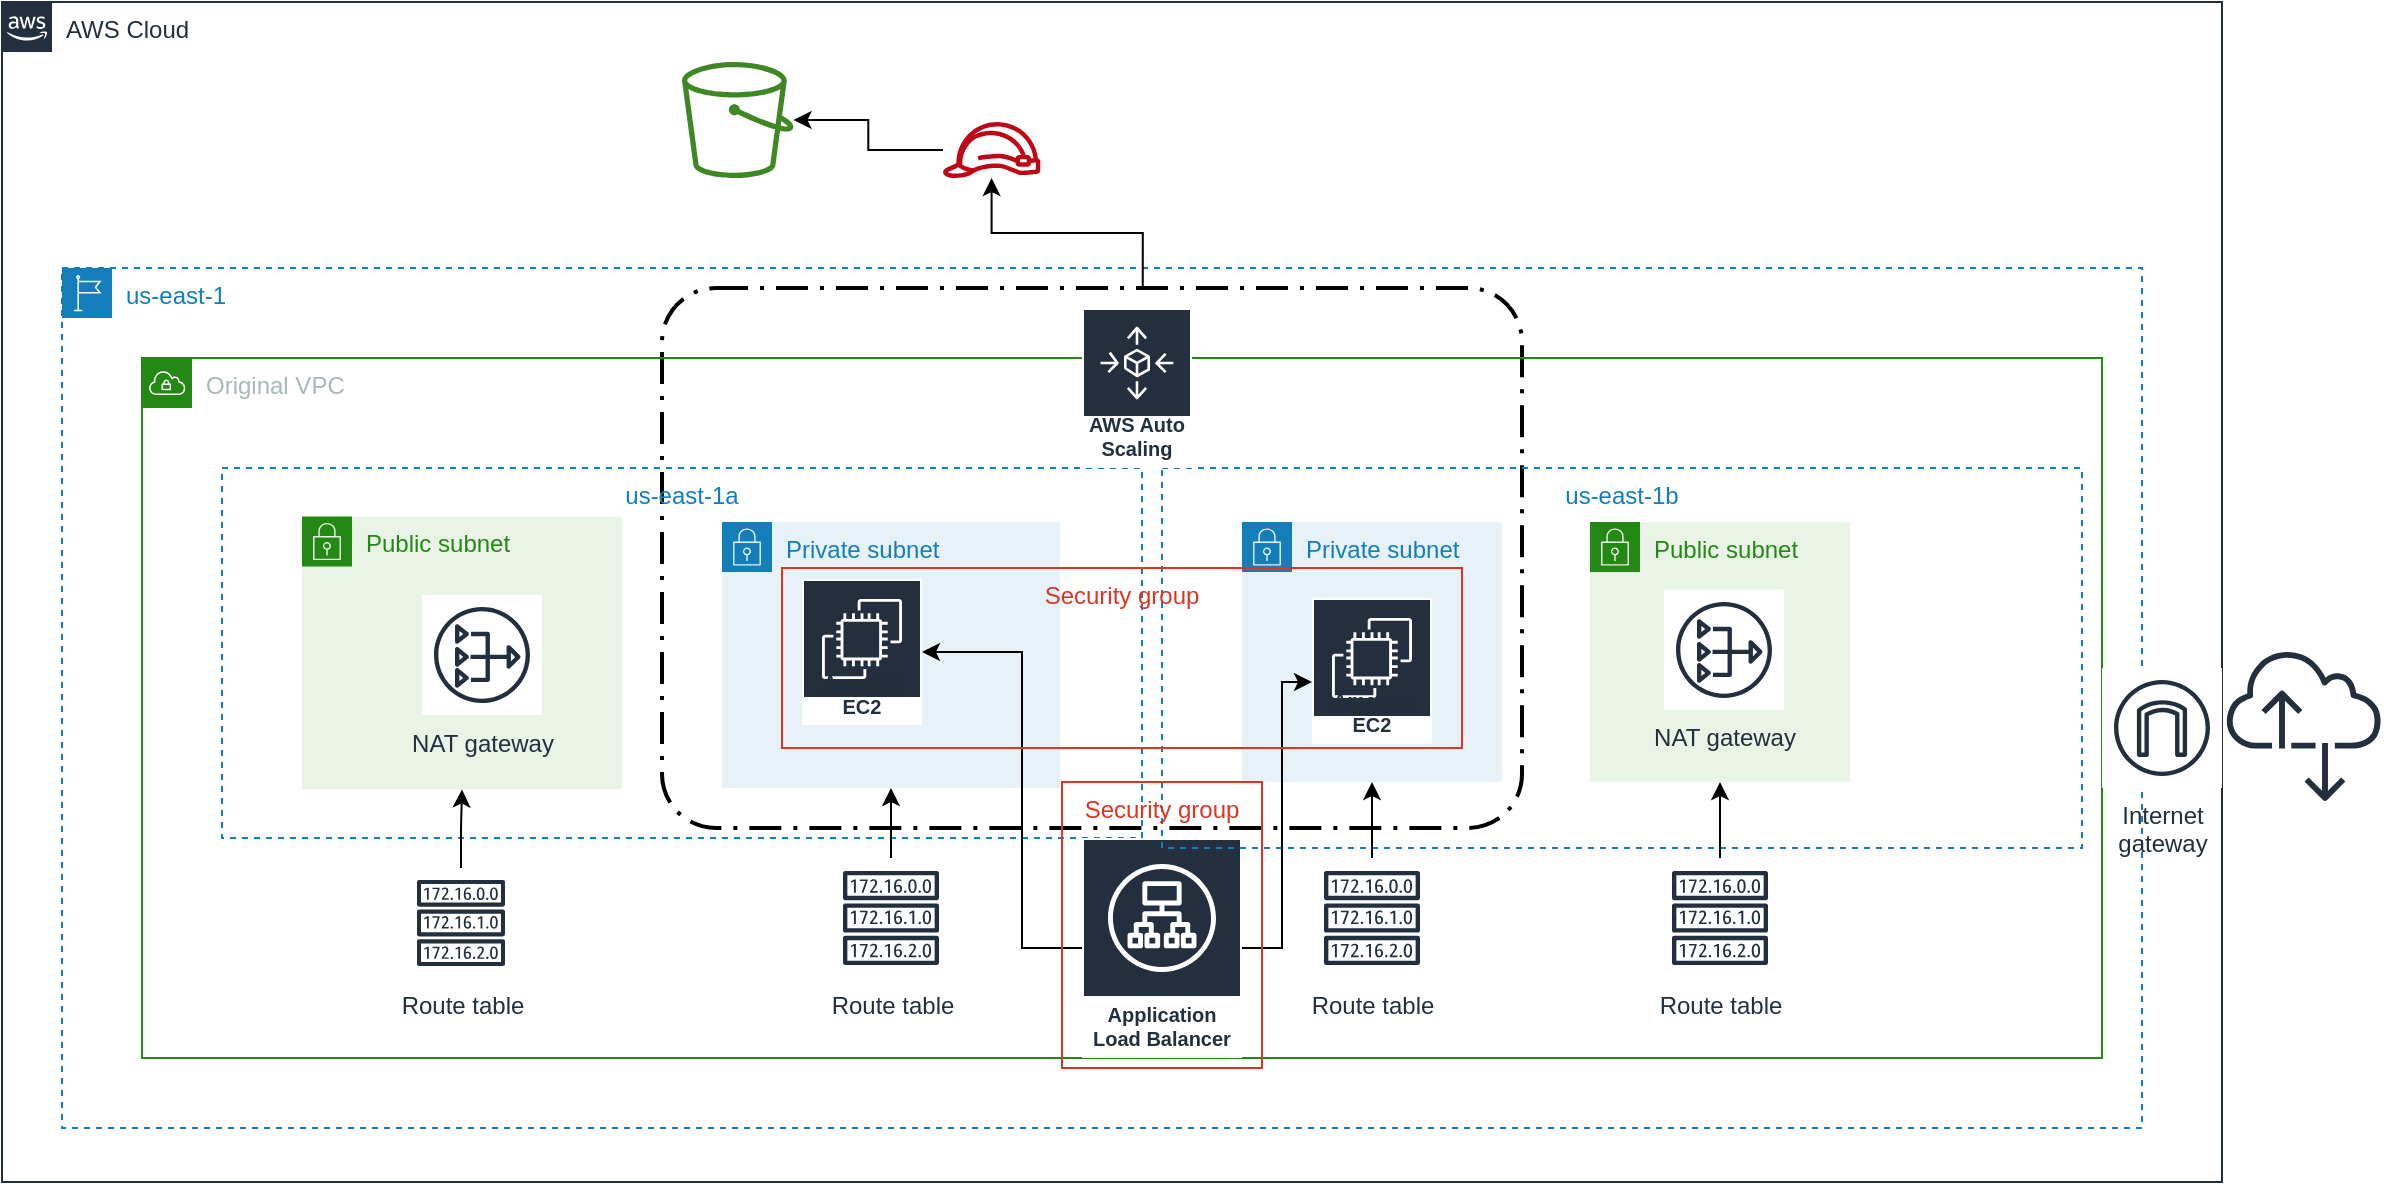 <mxfile version="21.6.1" type="github">
  <diagram name="Page-1" id="K5Yx-MWFr-CgtCz-KE08">
    <mxGraphModel dx="1183" dy="751" grid="1" gridSize="10" guides="1" tooltips="1" connect="1" arrows="1" fold="1" page="1" pageScale="1" pageWidth="827" pageHeight="1169" math="0" shadow="0">
      <root>
        <mxCell id="0" />
        <mxCell id="1" parent="0" />
        <mxCell id="L4f1_SwFj-eXX3KA53Bz-29" value="" style="rounded=1;arcSize=10;dashed=1;fillColor=none;gradientColor=none;dashPattern=8 3 1 3;strokeWidth=2;" vertex="1" parent="1">
          <mxGeometry x="420" y="263" width="430" height="270" as="geometry" />
        </mxCell>
        <mxCell id="2gF3RtqNhWru5DEZii_x-1" value="AWS Cloud" style="points=[[0,0],[0.25,0],[0.5,0],[0.75,0],[1,0],[1,0.25],[1,0.5],[1,0.75],[1,1],[0.75,1],[0.5,1],[0.25,1],[0,1],[0,0.75],[0,0.5],[0,0.25]];outlineConnect=0;gradientColor=none;html=1;whiteSpace=wrap;fontSize=12;fontStyle=0;container=1;pointerEvents=0;collapsible=0;recursiveResize=0;shape=mxgraph.aws4.group;grIcon=mxgraph.aws4.group_aws_cloud_alt;strokeColor=#232F3E;fillColor=none;verticalAlign=top;align=left;spacingLeft=30;fontColor=#232F3E;dashed=0;" parent="1" vertex="1">
          <mxGeometry x="90" y="120" width="1110" height="590" as="geometry" />
        </mxCell>
        <mxCell id="2gF3RtqNhWru5DEZii_x-2" value="us-east-1" style="points=[[0,0],[0.25,0],[0.5,0],[0.75,0],[1,0],[1,0.25],[1,0.5],[1,0.75],[1,1],[0.75,1],[0.5,1],[0.25,1],[0,1],[0,0.75],[0,0.5],[0,0.25]];outlineConnect=0;gradientColor=none;html=1;whiteSpace=wrap;fontSize=12;fontStyle=0;container=1;pointerEvents=0;collapsible=0;recursiveResize=0;shape=mxgraph.aws4.group;grIcon=mxgraph.aws4.group_region;strokeColor=#147EBA;fillColor=none;verticalAlign=top;align=left;spacingLeft=30;fontColor=#147EBA;dashed=1;" parent="2gF3RtqNhWru5DEZii_x-1" vertex="1">
          <mxGeometry x="30" y="133" width="1040" height="430" as="geometry" />
        </mxCell>
        <mxCell id="2gF3RtqNhWru5DEZii_x-4" value="Original VPC" style="points=[[0,0],[0.25,0],[0.5,0],[0.75,0],[1,0],[1,0.25],[1,0.5],[1,0.75],[1,1],[0.75,1],[0.5,1],[0.25,1],[0,1],[0,0.75],[0,0.5],[0,0.25]];outlineConnect=0;gradientColor=none;html=1;whiteSpace=wrap;fontSize=12;fontStyle=0;container=1;pointerEvents=0;collapsible=0;recursiveResize=0;shape=mxgraph.aws4.group;grIcon=mxgraph.aws4.group_vpc;strokeColor=#248814;fillColor=none;verticalAlign=top;align=left;spacingLeft=30;fontColor=#AAB7B8;dashed=0;" parent="2gF3RtqNhWru5DEZii_x-2" vertex="1">
          <mxGeometry x="40" y="45" width="980" height="350" as="geometry" />
        </mxCell>
        <mxCell id="2gF3RtqNhWru5DEZii_x-3" value="us-east-1a" style="fillColor=none;strokeColor=#147EBA;dashed=1;verticalAlign=top;fontStyle=0;fontColor=#147EBA;whiteSpace=wrap;html=1;" parent="2gF3RtqNhWru5DEZii_x-4" vertex="1">
          <mxGeometry x="40" y="55" width="460" height="185" as="geometry" />
        </mxCell>
        <mxCell id="2gF3RtqNhWru5DEZii_x-16" value="Public subnet" style="points=[[0,0],[0.25,0],[0.5,0],[0.75,0],[1,0],[1,0.25],[1,0.5],[1,0.75],[1,1],[0.75,1],[0.5,1],[0.25,1],[0,1],[0,0.75],[0,0.5],[0,0.25]];outlineConnect=0;gradientColor=none;html=1;whiteSpace=wrap;fontSize=12;fontStyle=0;container=1;pointerEvents=0;collapsible=0;recursiveResize=0;shape=mxgraph.aws4.group;grIcon=mxgraph.aws4.group_security_group;grStroke=0;strokeColor=#248814;fillColor=#E9F3E6;verticalAlign=top;align=left;spacingLeft=30;fontColor=#248814;dashed=0;" parent="2gF3RtqNhWru5DEZii_x-4" vertex="1">
          <mxGeometry x="80" y="79.25" width="160" height="136.5" as="geometry" />
        </mxCell>
        <mxCell id="L4f1_SwFj-eXX3KA53Bz-6" value="NAT gateway" style="sketch=0;outlineConnect=0;fontColor=#232F3E;gradientColor=none;strokeColor=#232F3E;fillColor=#ffffff;dashed=0;verticalLabelPosition=bottom;verticalAlign=top;align=center;html=1;fontSize=12;fontStyle=0;aspect=fixed;shape=mxgraph.aws4.resourceIcon;resIcon=mxgraph.aws4.nat_gateway;" vertex="1" parent="2gF3RtqNhWru5DEZii_x-4">
          <mxGeometry x="140" y="118.5" width="60" height="60" as="geometry" />
        </mxCell>
        <mxCell id="L4f1_SwFj-eXX3KA53Bz-28" style="edgeStyle=orthogonalEdgeStyle;rounded=0;orthogonalLoop=1;jettySize=auto;html=1;" edge="1" parent="2gF3RtqNhWru5DEZii_x-4" source="L4f1_SwFj-eXX3KA53Bz-11" target="2gF3RtqNhWru5DEZii_x-5">
          <mxGeometry relative="1" as="geometry" />
        </mxCell>
        <mxCell id="L4f1_SwFj-eXX3KA53Bz-11" value="Route table" style="sketch=0;outlineConnect=0;fontColor=#232F3E;gradientColor=none;strokeColor=#232F3E;fillColor=#ffffff;dashed=0;verticalLabelPosition=bottom;verticalAlign=top;align=center;html=1;fontSize=12;fontStyle=0;aspect=fixed;shape=mxgraph.aws4.resourceIcon;resIcon=mxgraph.aws4.route_table;" vertex="1" parent="2gF3RtqNhWru5DEZii_x-4">
          <mxGeometry x="344.5" y="250" width="60" height="60" as="geometry" />
        </mxCell>
        <mxCell id="L4f1_SwFj-eXX3KA53Bz-27" style="edgeStyle=orthogonalEdgeStyle;rounded=0;orthogonalLoop=1;jettySize=auto;html=1;" edge="1" parent="2gF3RtqNhWru5DEZii_x-4" source="L4f1_SwFj-eXX3KA53Bz-10" target="2gF3RtqNhWru5DEZii_x-16">
          <mxGeometry relative="1" as="geometry" />
        </mxCell>
        <mxCell id="L4f1_SwFj-eXX3KA53Bz-10" value="Route table" style="sketch=0;outlineConnect=0;fontColor=#232F3E;gradientColor=none;strokeColor=#232F3E;fillColor=#ffffff;dashed=0;verticalLabelPosition=bottom;verticalAlign=top;align=center;html=1;fontSize=12;fontStyle=0;aspect=fixed;shape=mxgraph.aws4.resourceIcon;resIcon=mxgraph.aws4.route_table;" vertex="1" parent="2gF3RtqNhWru5DEZii_x-4">
          <mxGeometry x="132" y="255" width="55" height="55" as="geometry" />
        </mxCell>
        <mxCell id="L4f1_SwFj-eXX3KA53Bz-14" value="Route table" style="sketch=0;outlineConnect=0;fontColor=#232F3E;gradientColor=none;strokeColor=#232F3E;fillColor=#ffffff;dashed=0;verticalLabelPosition=bottom;verticalAlign=top;align=center;html=1;fontSize=12;fontStyle=0;aspect=fixed;shape=mxgraph.aws4.resourceIcon;resIcon=mxgraph.aws4.route_table;" vertex="1" parent="2gF3RtqNhWru5DEZii_x-4">
          <mxGeometry x="585" y="250" width="60" height="60" as="geometry" />
        </mxCell>
        <mxCell id="L4f1_SwFj-eXX3KA53Bz-15" value="Route table" style="sketch=0;outlineConnect=0;fontColor=#232F3E;gradientColor=none;strokeColor=#232F3E;fillColor=#ffffff;dashed=0;verticalLabelPosition=bottom;verticalAlign=top;align=center;html=1;fontSize=12;fontStyle=0;aspect=fixed;shape=mxgraph.aws4.resourceIcon;resIcon=mxgraph.aws4.route_table;" vertex="1" parent="2gF3RtqNhWru5DEZii_x-4">
          <mxGeometry x="759" y="250" width="60" height="60" as="geometry" />
        </mxCell>
        <mxCell id="2gF3RtqNhWru5DEZii_x-5" value="Private subnet" style="points=[[0,0],[0.25,0],[0.5,0],[0.75,0],[1,0],[1,0.25],[1,0.5],[1,0.75],[1,1],[0.75,1],[0.5,1],[0.25,1],[0,1],[0,0.75],[0,0.5],[0,0.25]];outlineConnect=0;gradientColor=none;html=1;whiteSpace=wrap;fontSize=12;fontStyle=0;container=1;pointerEvents=0;collapsible=0;recursiveResize=0;shape=mxgraph.aws4.group;grIcon=mxgraph.aws4.group_security_group;grStroke=0;strokeColor=#147EBA;fillColor=#E6F2F8;verticalAlign=top;align=left;spacingLeft=30;fontColor=#147EBA;dashed=0;" parent="2gF3RtqNhWru5DEZii_x-4" vertex="1">
          <mxGeometry x="290" y="82" width="169" height="133" as="geometry" />
        </mxCell>
        <mxCell id="L4f1_SwFj-eXX3KA53Bz-25" value="Amazon EC2" style="sketch=0;outlineConnect=0;fontColor=#232F3E;gradientColor=none;strokeColor=#ffffff;fillColor=#232F3E;dashed=0;verticalLabelPosition=middle;verticalAlign=bottom;align=center;html=1;whiteSpace=wrap;fontSize=10;fontStyle=1;spacing=3;shape=mxgraph.aws4.productIcon;prIcon=mxgraph.aws4.ec2;" vertex="1" parent="2gF3RtqNhWru5DEZii_x-5">
          <mxGeometry x="40" y="28.5" width="60" height="73" as="geometry" />
        </mxCell>
        <mxCell id="L4f1_SwFj-eXX3KA53Bz-34" style="edgeStyle=orthogonalEdgeStyle;rounded=0;orthogonalLoop=1;jettySize=auto;html=1;" edge="1" parent="2gF3RtqNhWru5DEZii_x-4" source="L4f1_SwFj-eXX3KA53Bz-32" target="L4f1_SwFj-eXX3KA53Bz-25">
          <mxGeometry relative="1" as="geometry">
            <Array as="points">
              <mxPoint x="440" y="295" />
              <mxPoint x="440" y="147" />
            </Array>
          </mxGeometry>
        </mxCell>
        <mxCell id="L4f1_SwFj-eXX3KA53Bz-32" value="Application Load Balancer" style="sketch=0;outlineConnect=0;fontColor=#232F3E;gradientColor=none;strokeColor=#ffffff;fillColor=#232F3E;dashed=0;verticalLabelPosition=middle;verticalAlign=bottom;align=center;html=1;whiteSpace=wrap;fontSize=10;fontStyle=1;spacing=3;shape=mxgraph.aws4.productIcon;prIcon=mxgraph.aws4.application_load_balancer;" vertex="1" parent="2gF3RtqNhWru5DEZii_x-4">
          <mxGeometry x="470" y="240" width="80" height="110" as="geometry" />
        </mxCell>
        <mxCell id="L4f1_SwFj-eXX3KA53Bz-9" value="Internet&#xa;gateway" style="sketch=0;outlineConnect=0;fontColor=#232F3E;gradientColor=none;strokeColor=#232F3E;fillColor=#ffffff;dashed=0;verticalLabelPosition=bottom;verticalAlign=top;align=center;html=1;fontSize=12;fontStyle=0;aspect=fixed;shape=mxgraph.aws4.resourceIcon;resIcon=mxgraph.aws4.internet_gateway;" vertex="1" parent="2gF3RtqNhWru5DEZii_x-2">
          <mxGeometry x="1020" y="200" width="60" height="60" as="geometry" />
        </mxCell>
        <mxCell id="FpefazxUD7iuXqopsc2Z-3" value="" style="sketch=0;outlineConnect=0;fontColor=#232F3E;gradientColor=none;fillColor=#3F8624;strokeColor=none;dashed=0;verticalLabelPosition=bottom;verticalAlign=top;align=center;html=1;fontSize=12;fontStyle=0;aspect=fixed;pointerEvents=1;shape=mxgraph.aws4.bucket;" parent="2gF3RtqNhWru5DEZii_x-1" vertex="1">
          <mxGeometry x="340" y="30" width="55.77" height="58" as="geometry" />
        </mxCell>
        <mxCell id="L4f1_SwFj-eXX3KA53Bz-43" style="edgeStyle=orthogonalEdgeStyle;rounded=0;orthogonalLoop=1;jettySize=auto;html=1;" edge="1" parent="2gF3RtqNhWru5DEZii_x-1" source="L4f1_SwFj-eXX3KA53Bz-39" target="FpefazxUD7iuXqopsc2Z-3">
          <mxGeometry relative="1" as="geometry" />
        </mxCell>
        <mxCell id="L4f1_SwFj-eXX3KA53Bz-39" value="" style="sketch=0;outlineConnect=0;fontColor=#232F3E;gradientColor=none;fillColor=#BF0816;strokeColor=none;dashed=0;verticalLabelPosition=bottom;verticalAlign=top;align=center;html=1;fontSize=12;fontStyle=0;aspect=fixed;pointerEvents=1;shape=mxgraph.aws4.role;" vertex="1" parent="2gF3RtqNhWru5DEZii_x-1">
          <mxGeometry x="470" y="60" width="49.64" height="28" as="geometry" />
        </mxCell>
        <mxCell id="L4f1_SwFj-eXX3KA53Bz-8" value="" style="sketch=0;outlineConnect=0;fontColor=#232F3E;gradientColor=none;fillColor=#232F3D;strokeColor=none;dashed=0;verticalLabelPosition=bottom;verticalAlign=top;align=center;html=1;fontSize=12;fontStyle=0;aspect=fixed;pointerEvents=1;shape=mxgraph.aws4.internet_alt2;" vertex="1" parent="1">
          <mxGeometry x="1202" y="443" width="78" height="78" as="geometry" />
        </mxCell>
        <mxCell id="2gF3RtqNhWru5DEZii_x-7" value="us-east-1b" style="fillColor=none;strokeColor=#147EBA;dashed=1;verticalAlign=top;fontStyle=0;fontColor=#147EBA;whiteSpace=wrap;html=1;" parent="1" vertex="1">
          <mxGeometry x="670" y="353" width="460" height="190" as="geometry" />
        </mxCell>
        <mxCell id="2gF3RtqNhWru5DEZii_x-6" value="Public subnet" style="points=[[0,0],[0.25,0],[0.5,0],[0.75,0],[1,0],[1,0.25],[1,0.5],[1,0.75],[1,1],[0.75,1],[0.5,1],[0.25,1],[0,1],[0,0.75],[0,0.5],[0,0.25]];outlineConnect=0;gradientColor=none;html=1;whiteSpace=wrap;fontSize=12;fontStyle=0;container=1;pointerEvents=0;collapsible=0;recursiveResize=0;shape=mxgraph.aws4.group;grIcon=mxgraph.aws4.group_security_group;grStroke=0;strokeColor=#248814;fillColor=#E9F3E6;verticalAlign=top;align=left;spacingLeft=30;fontColor=#248814;dashed=0;" parent="1" vertex="1">
          <mxGeometry x="884" y="380" width="130" height="130" as="geometry" />
        </mxCell>
        <mxCell id="L4f1_SwFj-eXX3KA53Bz-7" value="NAT gateway" style="sketch=0;outlineConnect=0;fontColor=#232F3E;gradientColor=none;strokeColor=#232F3E;fillColor=#ffffff;dashed=0;verticalLabelPosition=bottom;verticalAlign=top;align=center;html=1;fontSize=12;fontStyle=0;aspect=fixed;shape=mxgraph.aws4.resourceIcon;resIcon=mxgraph.aws4.nat_gateway;" vertex="1" parent="2gF3RtqNhWru5DEZii_x-6">
          <mxGeometry x="37" y="34" width="60" height="60" as="geometry" />
        </mxCell>
        <mxCell id="2gF3RtqNhWru5DEZii_x-23" value="Private subnet" style="points=[[0,0],[0.25,0],[0.5,0],[0.75,0],[1,0],[1,0.25],[1,0.5],[1,0.75],[1,1],[0.75,1],[0.5,1],[0.25,1],[0,1],[0,0.75],[0,0.5],[0,0.25]];outlineConnect=0;gradientColor=none;html=1;whiteSpace=wrap;fontSize=12;fontStyle=0;container=1;pointerEvents=0;collapsible=0;recursiveResize=0;shape=mxgraph.aws4.group;grIcon=mxgraph.aws4.group_security_group;grStroke=0;strokeColor=#147EBA;fillColor=#E6F2F8;verticalAlign=top;align=left;spacingLeft=30;fontColor=#147EBA;dashed=0;" parent="1" vertex="1">
          <mxGeometry x="710" y="380" width="130" height="130" as="geometry" />
        </mxCell>
        <mxCell id="L4f1_SwFj-eXX3KA53Bz-23" style="edgeStyle=orthogonalEdgeStyle;rounded=0;orthogonalLoop=1;jettySize=auto;html=1;" edge="1" parent="1" source="L4f1_SwFj-eXX3KA53Bz-14" target="2gF3RtqNhWru5DEZii_x-23">
          <mxGeometry relative="1" as="geometry" />
        </mxCell>
        <mxCell id="L4f1_SwFj-eXX3KA53Bz-24" style="edgeStyle=orthogonalEdgeStyle;rounded=0;orthogonalLoop=1;jettySize=auto;html=1;" edge="1" parent="1" source="L4f1_SwFj-eXX3KA53Bz-15" target="2gF3RtqNhWru5DEZii_x-6">
          <mxGeometry relative="1" as="geometry" />
        </mxCell>
        <mxCell id="L4f1_SwFj-eXX3KA53Bz-26" value="Amazon EC2" style="sketch=0;outlineConnect=0;fontColor=#232F3E;gradientColor=none;strokeColor=#ffffff;fillColor=#232F3E;dashed=0;verticalLabelPosition=middle;verticalAlign=bottom;align=center;html=1;whiteSpace=wrap;fontSize=10;fontStyle=1;spacing=3;shape=mxgraph.aws4.productIcon;prIcon=mxgraph.aws4.ec2;" vertex="1" parent="1">
          <mxGeometry x="745" y="418" width="60" height="73" as="geometry" />
        </mxCell>
        <mxCell id="L4f1_SwFj-eXX3KA53Bz-42" style="edgeStyle=orthogonalEdgeStyle;rounded=0;orthogonalLoop=1;jettySize=auto;html=1;exitX=0.559;exitY=0.001;exitDx=0;exitDy=0;exitPerimeter=0;" edge="1" parent="1" source="L4f1_SwFj-eXX3KA53Bz-29" target="L4f1_SwFj-eXX3KA53Bz-39">
          <mxGeometry relative="1" as="geometry" />
        </mxCell>
        <mxCell id="L4f1_SwFj-eXX3KA53Bz-31" value="AWS Auto Scaling" style="sketch=0;outlineConnect=0;fontColor=#232F3E;gradientColor=none;strokeColor=#ffffff;fillColor=#232F3E;dashed=0;verticalLabelPosition=middle;verticalAlign=bottom;align=center;html=1;whiteSpace=wrap;fontSize=10;fontStyle=1;spacing=3;shape=mxgraph.aws4.productIcon;prIcon=mxgraph.aws4.autoscaling;" vertex="1" parent="1">
          <mxGeometry x="630" y="273" width="55" height="80" as="geometry" />
        </mxCell>
        <mxCell id="L4f1_SwFj-eXX3KA53Bz-35" style="edgeStyle=orthogonalEdgeStyle;rounded=0;orthogonalLoop=1;jettySize=auto;html=1;" edge="1" parent="1" source="L4f1_SwFj-eXX3KA53Bz-32" target="L4f1_SwFj-eXX3KA53Bz-26">
          <mxGeometry relative="1" as="geometry">
            <Array as="points">
              <mxPoint x="730" y="593" />
              <mxPoint x="730" y="460" />
            </Array>
          </mxGeometry>
        </mxCell>
        <mxCell id="L4f1_SwFj-eXX3KA53Bz-36" value="Security group" style="fillColor=none;strokeColor=#DD3522;verticalAlign=top;fontStyle=0;fontColor=#DD3522;whiteSpace=wrap;html=1;" vertex="1" parent="1">
          <mxGeometry x="480" y="403" width="340" height="90" as="geometry" />
        </mxCell>
        <mxCell id="L4f1_SwFj-eXX3KA53Bz-38" value="Security group" style="fillColor=none;strokeColor=#DD3522;verticalAlign=top;fontStyle=0;fontColor=#DD3522;whiteSpace=wrap;html=1;" vertex="1" parent="1">
          <mxGeometry x="620" y="510" width="100" height="143" as="geometry" />
        </mxCell>
      </root>
    </mxGraphModel>
  </diagram>
</mxfile>
